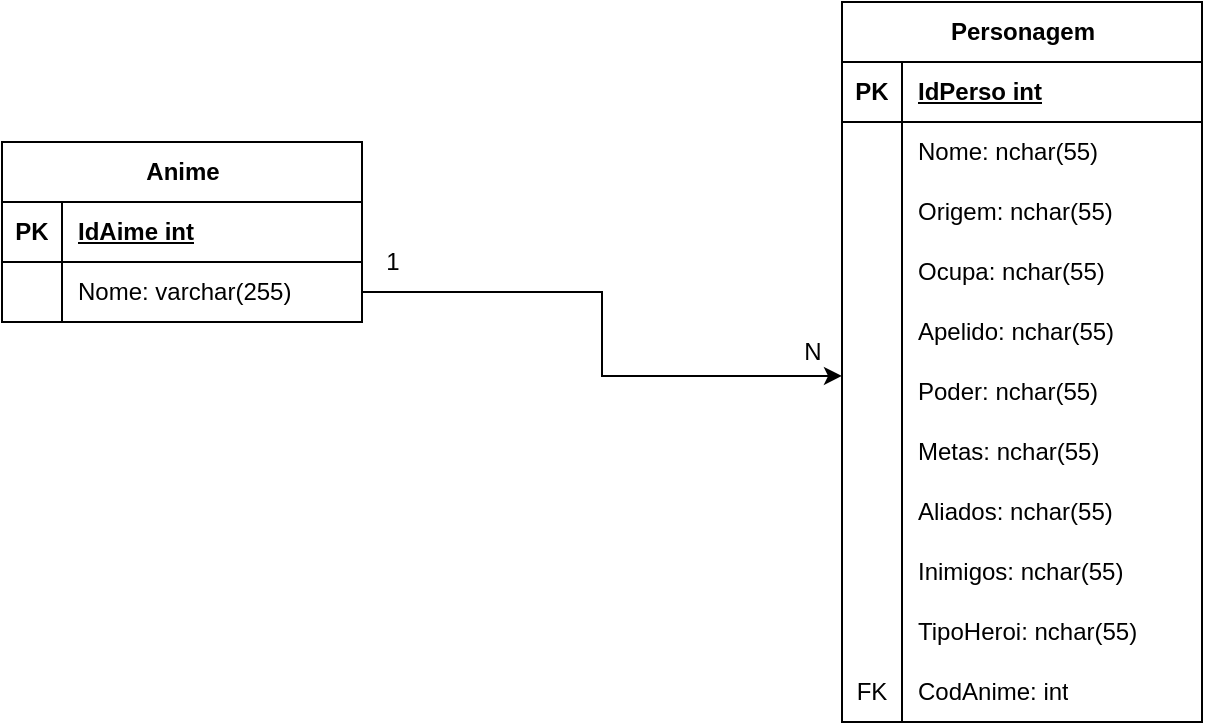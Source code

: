 <mxfile version="21.6.8" type="github">
  <diagram name="Página-1" id="WpTs0WmPZOAcWFecPBXT">
    <mxGraphModel dx="954" dy="584" grid="1" gridSize="10" guides="1" tooltips="1" connect="1" arrows="1" fold="1" page="1" pageScale="1" pageWidth="827" pageHeight="1169" math="0" shadow="0">
      <root>
        <mxCell id="0" />
        <mxCell id="1" parent="0" />
        <mxCell id="AZzpSe-Q4kcAcPJ-eY2J-1" value="&lt;font style=&quot;vertical-align: inherit;&quot;&gt;&lt;font style=&quot;vertical-align: inherit;&quot;&gt;Personagem&lt;/font&gt;&lt;/font&gt;" style="shape=table;startSize=30;container=1;collapsible=1;childLayout=tableLayout;fixedRows=1;rowLines=0;fontStyle=1;align=center;resizeLast=1;html=1;" vertex="1" parent="1">
          <mxGeometry x="450" y="180" width="180" height="360" as="geometry" />
        </mxCell>
        <mxCell id="AZzpSe-Q4kcAcPJ-eY2J-2" value="" style="shape=tableRow;horizontal=0;startSize=0;swimlaneHead=0;swimlaneBody=0;fillColor=none;collapsible=0;dropTarget=0;points=[[0,0.5],[1,0.5]];portConstraint=eastwest;top=0;left=0;right=0;bottom=1;" vertex="1" parent="AZzpSe-Q4kcAcPJ-eY2J-1">
          <mxGeometry y="30" width="180" height="30" as="geometry" />
        </mxCell>
        <mxCell id="AZzpSe-Q4kcAcPJ-eY2J-3" value="PK" style="shape=partialRectangle;connectable=0;fillColor=none;top=0;left=0;bottom=0;right=0;fontStyle=1;overflow=hidden;whiteSpace=wrap;html=1;" vertex="1" parent="AZzpSe-Q4kcAcPJ-eY2J-2">
          <mxGeometry width="30" height="30" as="geometry">
            <mxRectangle width="30" height="30" as="alternateBounds" />
          </mxGeometry>
        </mxCell>
        <mxCell id="AZzpSe-Q4kcAcPJ-eY2J-4" value="&lt;font style=&quot;vertical-align: inherit;&quot;&gt;&lt;font style=&quot;vertical-align: inherit;&quot;&gt;&lt;font style=&quot;vertical-align: inherit;&quot;&gt;&lt;font style=&quot;vertical-align: inherit;&quot;&gt;&lt;font style=&quot;vertical-align: inherit;&quot;&gt;&lt;font style=&quot;vertical-align: inherit;&quot;&gt;IdPerso int&lt;/font&gt;&lt;/font&gt;&lt;/font&gt;&lt;/font&gt;&lt;/font&gt;&lt;/font&gt;" style="shape=partialRectangle;connectable=0;fillColor=none;top=0;left=0;bottom=0;right=0;align=left;spacingLeft=6;fontStyle=5;overflow=hidden;whiteSpace=wrap;html=1;" vertex="1" parent="AZzpSe-Q4kcAcPJ-eY2J-2">
          <mxGeometry x="30" width="150" height="30" as="geometry">
            <mxRectangle width="150" height="30" as="alternateBounds" />
          </mxGeometry>
        </mxCell>
        <mxCell id="AZzpSe-Q4kcAcPJ-eY2J-5" value="" style="shape=tableRow;horizontal=0;startSize=0;swimlaneHead=0;swimlaneBody=0;fillColor=none;collapsible=0;dropTarget=0;points=[[0,0.5],[1,0.5]];portConstraint=eastwest;top=0;left=0;right=0;bottom=0;" vertex="1" parent="AZzpSe-Q4kcAcPJ-eY2J-1">
          <mxGeometry y="60" width="180" height="30" as="geometry" />
        </mxCell>
        <mxCell id="AZzpSe-Q4kcAcPJ-eY2J-6" value="" style="shape=partialRectangle;connectable=0;fillColor=none;top=0;left=0;bottom=0;right=0;editable=1;overflow=hidden;whiteSpace=wrap;html=1;" vertex="1" parent="AZzpSe-Q4kcAcPJ-eY2J-5">
          <mxGeometry width="30" height="30" as="geometry">
            <mxRectangle width="30" height="30" as="alternateBounds" />
          </mxGeometry>
        </mxCell>
        <mxCell id="AZzpSe-Q4kcAcPJ-eY2J-7" value="Nome: nchar(55)" style="shape=partialRectangle;connectable=0;fillColor=none;top=0;left=0;bottom=0;right=0;align=left;spacingLeft=6;overflow=hidden;whiteSpace=wrap;html=1;" vertex="1" parent="AZzpSe-Q4kcAcPJ-eY2J-5">
          <mxGeometry x="30" width="150" height="30" as="geometry">
            <mxRectangle width="150" height="30" as="alternateBounds" />
          </mxGeometry>
        </mxCell>
        <mxCell id="AZzpSe-Q4kcAcPJ-eY2J-8" value="" style="shape=tableRow;horizontal=0;startSize=0;swimlaneHead=0;swimlaneBody=0;fillColor=none;collapsible=0;dropTarget=0;points=[[0,0.5],[1,0.5]];portConstraint=eastwest;top=0;left=0;right=0;bottom=0;" vertex="1" parent="AZzpSe-Q4kcAcPJ-eY2J-1">
          <mxGeometry y="90" width="180" height="30" as="geometry" />
        </mxCell>
        <mxCell id="AZzpSe-Q4kcAcPJ-eY2J-9" value="" style="shape=partialRectangle;connectable=0;fillColor=none;top=0;left=0;bottom=0;right=0;editable=1;overflow=hidden;whiteSpace=wrap;html=1;" vertex="1" parent="AZzpSe-Q4kcAcPJ-eY2J-8">
          <mxGeometry width="30" height="30" as="geometry">
            <mxRectangle width="30" height="30" as="alternateBounds" />
          </mxGeometry>
        </mxCell>
        <mxCell id="AZzpSe-Q4kcAcPJ-eY2J-10" value="Origem: nchar(55)" style="shape=partialRectangle;connectable=0;fillColor=none;top=0;left=0;bottom=0;right=0;align=left;spacingLeft=6;overflow=hidden;whiteSpace=wrap;html=1;" vertex="1" parent="AZzpSe-Q4kcAcPJ-eY2J-8">
          <mxGeometry x="30" width="150" height="30" as="geometry">
            <mxRectangle width="150" height="30" as="alternateBounds" />
          </mxGeometry>
        </mxCell>
        <mxCell id="AZzpSe-Q4kcAcPJ-eY2J-11" value="" style="shape=tableRow;horizontal=0;startSize=0;swimlaneHead=0;swimlaneBody=0;fillColor=none;collapsible=0;dropTarget=0;points=[[0,0.5],[1,0.5]];portConstraint=eastwest;top=0;left=0;right=0;bottom=0;" vertex="1" parent="AZzpSe-Q4kcAcPJ-eY2J-1">
          <mxGeometry y="120" width="180" height="30" as="geometry" />
        </mxCell>
        <mxCell id="AZzpSe-Q4kcAcPJ-eY2J-12" value="" style="shape=partialRectangle;connectable=0;fillColor=none;top=0;left=0;bottom=0;right=0;editable=1;overflow=hidden;whiteSpace=wrap;html=1;" vertex="1" parent="AZzpSe-Q4kcAcPJ-eY2J-11">
          <mxGeometry width="30" height="30" as="geometry">
            <mxRectangle width="30" height="30" as="alternateBounds" />
          </mxGeometry>
        </mxCell>
        <mxCell id="AZzpSe-Q4kcAcPJ-eY2J-13" value="Ocupa: nchar(55)" style="shape=partialRectangle;connectable=0;fillColor=none;top=0;left=0;bottom=0;right=0;align=left;spacingLeft=6;overflow=hidden;whiteSpace=wrap;html=1;" vertex="1" parent="AZzpSe-Q4kcAcPJ-eY2J-11">
          <mxGeometry x="30" width="150" height="30" as="geometry">
            <mxRectangle width="150" height="30" as="alternateBounds" />
          </mxGeometry>
        </mxCell>
        <mxCell id="AZzpSe-Q4kcAcPJ-eY2J-85" style="shape=tableRow;horizontal=0;startSize=0;swimlaneHead=0;swimlaneBody=0;fillColor=none;collapsible=0;dropTarget=0;points=[[0,0.5],[1,0.5]];portConstraint=eastwest;top=0;left=0;right=0;bottom=0;" vertex="1" parent="AZzpSe-Q4kcAcPJ-eY2J-1">
          <mxGeometry y="150" width="180" height="30" as="geometry" />
        </mxCell>
        <mxCell id="AZzpSe-Q4kcAcPJ-eY2J-86" style="shape=partialRectangle;connectable=0;fillColor=none;top=0;left=0;bottom=0;right=0;editable=1;overflow=hidden;whiteSpace=wrap;html=1;" vertex="1" parent="AZzpSe-Q4kcAcPJ-eY2J-85">
          <mxGeometry width="30" height="30" as="geometry">
            <mxRectangle width="30" height="30" as="alternateBounds" />
          </mxGeometry>
        </mxCell>
        <mxCell id="AZzpSe-Q4kcAcPJ-eY2J-87" value="Apelido: nchar(55)" style="shape=partialRectangle;connectable=0;fillColor=none;top=0;left=0;bottom=0;right=0;align=left;spacingLeft=6;overflow=hidden;whiteSpace=wrap;html=1;" vertex="1" parent="AZzpSe-Q4kcAcPJ-eY2J-85">
          <mxGeometry x="30" width="150" height="30" as="geometry">
            <mxRectangle width="150" height="30" as="alternateBounds" />
          </mxGeometry>
        </mxCell>
        <mxCell id="AZzpSe-Q4kcAcPJ-eY2J-88" style="shape=tableRow;horizontal=0;startSize=0;swimlaneHead=0;swimlaneBody=0;fillColor=none;collapsible=0;dropTarget=0;points=[[0,0.5],[1,0.5]];portConstraint=eastwest;top=0;left=0;right=0;bottom=0;" vertex="1" parent="AZzpSe-Q4kcAcPJ-eY2J-1">
          <mxGeometry y="180" width="180" height="30" as="geometry" />
        </mxCell>
        <mxCell id="AZzpSe-Q4kcAcPJ-eY2J-89" style="shape=partialRectangle;connectable=0;fillColor=none;top=0;left=0;bottom=0;right=0;editable=1;overflow=hidden;whiteSpace=wrap;html=1;" vertex="1" parent="AZzpSe-Q4kcAcPJ-eY2J-88">
          <mxGeometry width="30" height="30" as="geometry">
            <mxRectangle width="30" height="30" as="alternateBounds" />
          </mxGeometry>
        </mxCell>
        <mxCell id="AZzpSe-Q4kcAcPJ-eY2J-90" value="Poder: nchar(55)" style="shape=partialRectangle;connectable=0;fillColor=none;top=0;left=0;bottom=0;right=0;align=left;spacingLeft=6;overflow=hidden;whiteSpace=wrap;html=1;" vertex="1" parent="AZzpSe-Q4kcAcPJ-eY2J-88">
          <mxGeometry x="30" width="150" height="30" as="geometry">
            <mxRectangle width="150" height="30" as="alternateBounds" />
          </mxGeometry>
        </mxCell>
        <mxCell id="AZzpSe-Q4kcAcPJ-eY2J-94" style="shape=tableRow;horizontal=0;startSize=0;swimlaneHead=0;swimlaneBody=0;fillColor=none;collapsible=0;dropTarget=0;points=[[0,0.5],[1,0.5]];portConstraint=eastwest;top=0;left=0;right=0;bottom=0;" vertex="1" parent="AZzpSe-Q4kcAcPJ-eY2J-1">
          <mxGeometry y="210" width="180" height="30" as="geometry" />
        </mxCell>
        <mxCell id="AZzpSe-Q4kcAcPJ-eY2J-95" style="shape=partialRectangle;connectable=0;fillColor=none;top=0;left=0;bottom=0;right=0;editable=1;overflow=hidden;whiteSpace=wrap;html=1;" vertex="1" parent="AZzpSe-Q4kcAcPJ-eY2J-94">
          <mxGeometry width="30" height="30" as="geometry">
            <mxRectangle width="30" height="30" as="alternateBounds" />
          </mxGeometry>
        </mxCell>
        <mxCell id="AZzpSe-Q4kcAcPJ-eY2J-96" value="Metas: nchar(55)" style="shape=partialRectangle;connectable=0;fillColor=none;top=0;left=0;bottom=0;right=0;align=left;spacingLeft=6;overflow=hidden;whiteSpace=wrap;html=1;" vertex="1" parent="AZzpSe-Q4kcAcPJ-eY2J-94">
          <mxGeometry x="30" width="150" height="30" as="geometry">
            <mxRectangle width="150" height="30" as="alternateBounds" />
          </mxGeometry>
        </mxCell>
        <mxCell id="AZzpSe-Q4kcAcPJ-eY2J-91" style="shape=tableRow;horizontal=0;startSize=0;swimlaneHead=0;swimlaneBody=0;fillColor=none;collapsible=0;dropTarget=0;points=[[0,0.5],[1,0.5]];portConstraint=eastwest;top=0;left=0;right=0;bottom=0;" vertex="1" parent="AZzpSe-Q4kcAcPJ-eY2J-1">
          <mxGeometry y="240" width="180" height="30" as="geometry" />
        </mxCell>
        <mxCell id="AZzpSe-Q4kcAcPJ-eY2J-92" style="shape=partialRectangle;connectable=0;fillColor=none;top=0;left=0;bottom=0;right=0;editable=1;overflow=hidden;whiteSpace=wrap;html=1;" vertex="1" parent="AZzpSe-Q4kcAcPJ-eY2J-91">
          <mxGeometry width="30" height="30" as="geometry">
            <mxRectangle width="30" height="30" as="alternateBounds" />
          </mxGeometry>
        </mxCell>
        <mxCell id="AZzpSe-Q4kcAcPJ-eY2J-93" value="Aliados: nchar(55)" style="shape=partialRectangle;connectable=0;fillColor=none;top=0;left=0;bottom=0;right=0;align=left;spacingLeft=6;overflow=hidden;whiteSpace=wrap;html=1;" vertex="1" parent="AZzpSe-Q4kcAcPJ-eY2J-91">
          <mxGeometry x="30" width="150" height="30" as="geometry">
            <mxRectangle width="150" height="30" as="alternateBounds" />
          </mxGeometry>
        </mxCell>
        <mxCell id="AZzpSe-Q4kcAcPJ-eY2J-97" style="shape=tableRow;horizontal=0;startSize=0;swimlaneHead=0;swimlaneBody=0;fillColor=none;collapsible=0;dropTarget=0;points=[[0,0.5],[1,0.5]];portConstraint=eastwest;top=0;left=0;right=0;bottom=0;" vertex="1" parent="AZzpSe-Q4kcAcPJ-eY2J-1">
          <mxGeometry y="270" width="180" height="30" as="geometry" />
        </mxCell>
        <mxCell id="AZzpSe-Q4kcAcPJ-eY2J-98" style="shape=partialRectangle;connectable=0;fillColor=none;top=0;left=0;bottom=0;right=0;editable=1;overflow=hidden;whiteSpace=wrap;html=1;" vertex="1" parent="AZzpSe-Q4kcAcPJ-eY2J-97">
          <mxGeometry width="30" height="30" as="geometry">
            <mxRectangle width="30" height="30" as="alternateBounds" />
          </mxGeometry>
        </mxCell>
        <mxCell id="AZzpSe-Q4kcAcPJ-eY2J-99" value="Inimigos: nchar(55)" style="shape=partialRectangle;connectable=0;fillColor=none;top=0;left=0;bottom=0;right=0;align=left;spacingLeft=6;overflow=hidden;whiteSpace=wrap;html=1;" vertex="1" parent="AZzpSe-Q4kcAcPJ-eY2J-97">
          <mxGeometry x="30" width="150" height="30" as="geometry">
            <mxRectangle width="150" height="30" as="alternateBounds" />
          </mxGeometry>
        </mxCell>
        <mxCell id="AZzpSe-Q4kcAcPJ-eY2J-100" style="shape=tableRow;horizontal=0;startSize=0;swimlaneHead=0;swimlaneBody=0;fillColor=none;collapsible=0;dropTarget=0;points=[[0,0.5],[1,0.5]];portConstraint=eastwest;top=0;left=0;right=0;bottom=0;" vertex="1" parent="AZzpSe-Q4kcAcPJ-eY2J-1">
          <mxGeometry y="300" width="180" height="30" as="geometry" />
        </mxCell>
        <mxCell id="AZzpSe-Q4kcAcPJ-eY2J-101" style="shape=partialRectangle;connectable=0;fillColor=none;top=0;left=0;bottom=0;right=0;editable=1;overflow=hidden;whiteSpace=wrap;html=1;" vertex="1" parent="AZzpSe-Q4kcAcPJ-eY2J-100">
          <mxGeometry width="30" height="30" as="geometry">
            <mxRectangle width="30" height="30" as="alternateBounds" />
          </mxGeometry>
        </mxCell>
        <mxCell id="AZzpSe-Q4kcAcPJ-eY2J-102" value="TipoHeroi: nchar(55)" style="shape=partialRectangle;connectable=0;fillColor=none;top=0;left=0;bottom=0;right=0;align=left;spacingLeft=6;overflow=hidden;whiteSpace=wrap;html=1;" vertex="1" parent="AZzpSe-Q4kcAcPJ-eY2J-100">
          <mxGeometry x="30" width="150" height="30" as="geometry">
            <mxRectangle width="150" height="30" as="alternateBounds" />
          </mxGeometry>
        </mxCell>
        <mxCell id="AZzpSe-Q4kcAcPJ-eY2J-103" style="shape=tableRow;horizontal=0;startSize=0;swimlaneHead=0;swimlaneBody=0;fillColor=none;collapsible=0;dropTarget=0;points=[[0,0.5],[1,0.5]];portConstraint=eastwest;top=0;left=0;right=0;bottom=0;" vertex="1" parent="AZzpSe-Q4kcAcPJ-eY2J-1">
          <mxGeometry y="330" width="180" height="30" as="geometry" />
        </mxCell>
        <mxCell id="AZzpSe-Q4kcAcPJ-eY2J-104" value="FK" style="shape=partialRectangle;connectable=0;fillColor=none;top=0;left=0;bottom=0;right=0;editable=1;overflow=hidden;whiteSpace=wrap;html=1;" vertex="1" parent="AZzpSe-Q4kcAcPJ-eY2J-103">
          <mxGeometry width="30" height="30" as="geometry">
            <mxRectangle width="30" height="30" as="alternateBounds" />
          </mxGeometry>
        </mxCell>
        <mxCell id="AZzpSe-Q4kcAcPJ-eY2J-105" value="CodAnime: int" style="shape=partialRectangle;connectable=0;fillColor=none;top=0;left=0;bottom=0;right=0;align=left;spacingLeft=6;overflow=hidden;whiteSpace=wrap;html=1;" vertex="1" parent="AZzpSe-Q4kcAcPJ-eY2J-103">
          <mxGeometry x="30" width="150" height="30" as="geometry">
            <mxRectangle width="150" height="30" as="alternateBounds" />
          </mxGeometry>
        </mxCell>
        <mxCell id="AZzpSe-Q4kcAcPJ-eY2J-14" value="&lt;font style=&quot;vertical-align: inherit;&quot;&gt;&lt;font style=&quot;vertical-align: inherit;&quot;&gt;Anime&lt;/font&gt;&lt;/font&gt;" style="shape=table;startSize=30;container=1;collapsible=1;childLayout=tableLayout;fixedRows=1;rowLines=0;fontStyle=1;align=center;resizeLast=1;html=1;gradientColor=none;rounded=0;shadow=0;" vertex="1" parent="1">
          <mxGeometry x="30" y="250" width="180" height="90" as="geometry" />
        </mxCell>
        <mxCell id="AZzpSe-Q4kcAcPJ-eY2J-15" value="" style="shape=tableRow;horizontal=0;startSize=0;swimlaneHead=0;swimlaneBody=0;fillColor=none;collapsible=0;dropTarget=0;points=[[0,0.5],[1,0.5]];portConstraint=eastwest;top=0;left=0;right=0;bottom=1;" vertex="1" parent="AZzpSe-Q4kcAcPJ-eY2J-14">
          <mxGeometry y="30" width="180" height="30" as="geometry" />
        </mxCell>
        <mxCell id="AZzpSe-Q4kcAcPJ-eY2J-16" value="PK" style="shape=partialRectangle;connectable=0;fillColor=none;top=0;left=0;bottom=0;right=0;fontStyle=1;overflow=hidden;whiteSpace=wrap;html=1;" vertex="1" parent="AZzpSe-Q4kcAcPJ-eY2J-15">
          <mxGeometry width="30" height="30" as="geometry">
            <mxRectangle width="30" height="30" as="alternateBounds" />
          </mxGeometry>
        </mxCell>
        <mxCell id="AZzpSe-Q4kcAcPJ-eY2J-17" value="&lt;font style=&quot;vertical-align: inherit;&quot;&gt;&lt;font style=&quot;vertical-align: inherit;&quot;&gt;IdAime int&lt;/font&gt;&lt;/font&gt;" style="shape=partialRectangle;connectable=0;fillColor=none;top=0;left=0;bottom=0;right=0;align=left;spacingLeft=6;fontStyle=5;overflow=hidden;whiteSpace=wrap;html=1;" vertex="1" parent="AZzpSe-Q4kcAcPJ-eY2J-15">
          <mxGeometry x="30" width="150" height="30" as="geometry">
            <mxRectangle width="150" height="30" as="alternateBounds" />
          </mxGeometry>
        </mxCell>
        <mxCell id="AZzpSe-Q4kcAcPJ-eY2J-18" value="" style="shape=tableRow;horizontal=0;startSize=0;swimlaneHead=0;swimlaneBody=0;fillColor=none;collapsible=0;dropTarget=0;points=[[0,0.5],[1,0.5]];portConstraint=eastwest;top=0;left=0;right=0;bottom=0;" vertex="1" parent="AZzpSe-Q4kcAcPJ-eY2J-14">
          <mxGeometry y="60" width="180" height="30" as="geometry" />
        </mxCell>
        <mxCell id="AZzpSe-Q4kcAcPJ-eY2J-19" value="" style="shape=partialRectangle;connectable=0;fillColor=none;top=0;left=0;bottom=0;right=0;editable=1;overflow=hidden;whiteSpace=wrap;html=1;" vertex="1" parent="AZzpSe-Q4kcAcPJ-eY2J-18">
          <mxGeometry width="30" height="30" as="geometry">
            <mxRectangle width="30" height="30" as="alternateBounds" />
          </mxGeometry>
        </mxCell>
        <mxCell id="AZzpSe-Q4kcAcPJ-eY2J-20" value="Nome: varchar(255)" style="shape=partialRectangle;connectable=0;fillColor=none;top=0;left=0;bottom=0;right=0;align=left;spacingLeft=6;overflow=hidden;whiteSpace=wrap;html=1;" vertex="1" parent="AZzpSe-Q4kcAcPJ-eY2J-18">
          <mxGeometry x="30" width="150" height="30" as="geometry">
            <mxRectangle width="150" height="30" as="alternateBounds" />
          </mxGeometry>
        </mxCell>
        <mxCell id="AZzpSe-Q4kcAcPJ-eY2J-82" style="edgeStyle=orthogonalEdgeStyle;rounded=0;orthogonalLoop=1;jettySize=auto;html=1;exitX=1;exitY=0.5;exitDx=0;exitDy=0;entryX=0;entryY=1.233;entryDx=0;entryDy=0;entryPerimeter=0;" edge="1" parent="1" source="AZzpSe-Q4kcAcPJ-eY2J-18" target="AZzpSe-Q4kcAcPJ-eY2J-85">
          <mxGeometry relative="1" as="geometry" />
        </mxCell>
        <mxCell id="AZzpSe-Q4kcAcPJ-eY2J-83" value="1" style="text;html=1;align=center;verticalAlign=middle;resizable=0;points=[];autosize=1;strokeColor=none;fillColor=none;" vertex="1" parent="1">
          <mxGeometry x="210" y="295" width="30" height="30" as="geometry" />
        </mxCell>
        <mxCell id="AZzpSe-Q4kcAcPJ-eY2J-84" value="N" style="text;html=1;align=center;verticalAlign=middle;resizable=0;points=[];autosize=1;strokeColor=none;fillColor=none;" vertex="1" parent="1">
          <mxGeometry x="420" y="340" width="30" height="30" as="geometry" />
        </mxCell>
      </root>
    </mxGraphModel>
  </diagram>
</mxfile>
